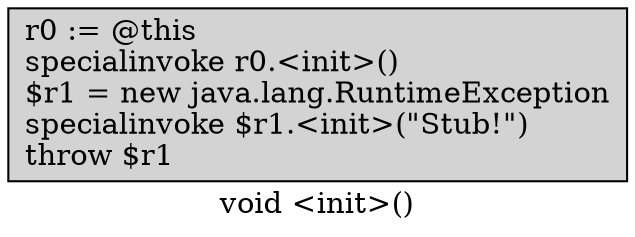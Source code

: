 digraph "void <init>()" {
    label="void <init>()";
    node [shape=box];
    "0" [style=filled,fillcolor=gray,style=filled,fillcolor=lightgray,label="r0 := @this\lspecialinvoke r0.<init>()\l$r1 = new java.lang.RuntimeException\lspecialinvoke $r1.<init>(\"Stub!\")\lthrow $r1\l",];
}
